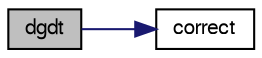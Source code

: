 digraph "dgdt"
{
  bgcolor="transparent";
  edge [fontname="FreeSans",fontsize="10",labelfontname="FreeSans",labelfontsize="10"];
  node [fontname="FreeSans",fontsize="10",shape=record];
  rankdir="LR";
  Node26 [label="dgdt",height=0.2,width=0.4,color="black", fillcolor="grey75", style="filled", fontcolor="black"];
  Node26 -> Node27 [color="midnightblue",fontsize="10",style="solid",fontname="FreeSans"];
  Node27 [label="correct",height=0.2,width=0.4,color="black",URL="$a31934.html#a3ae44b28050c3aa494c1d8e18cf618c1",tooltip="Correct the laminar viscosity. "];
}
